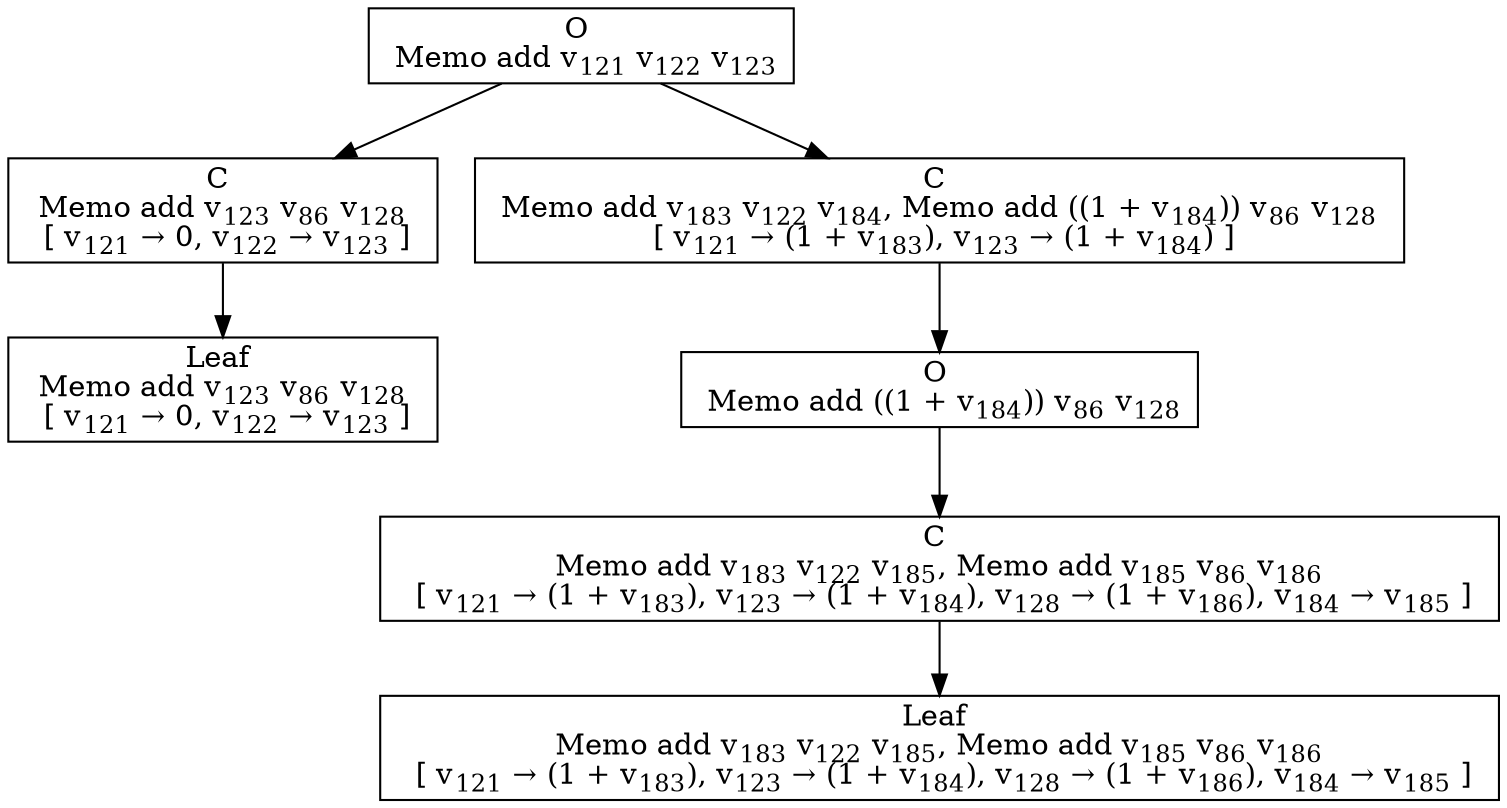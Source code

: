 digraph {
    graph [rankdir=TB
          ,bgcolor=transparent];
    node [shape=box
         ,fillcolor=white
         ,style=filled];
    0 [label=<O <BR/> Memo add v<SUB>121</SUB> v<SUB>122</SUB> v<SUB>123</SUB>>];
    1 [label=<C <BR/> Memo add v<SUB>123</SUB> v<SUB>86</SUB> v<SUB>128</SUB> <BR/>  [ v<SUB>121</SUB> &rarr; 0, v<SUB>122</SUB> &rarr; v<SUB>123</SUB> ] >];
    2 [label=<C <BR/> Memo add v<SUB>183</SUB> v<SUB>122</SUB> v<SUB>184</SUB>, Memo add ((1 + v<SUB>184</SUB>)) v<SUB>86</SUB> v<SUB>128</SUB> <BR/>  [ v<SUB>121</SUB> &rarr; (1 + v<SUB>183</SUB>), v<SUB>123</SUB> &rarr; (1 + v<SUB>184</SUB>) ] >];
    3 [label=<Leaf <BR/> Memo add v<SUB>123</SUB> v<SUB>86</SUB> v<SUB>128</SUB> <BR/>  [ v<SUB>121</SUB> &rarr; 0, v<SUB>122</SUB> &rarr; v<SUB>123</SUB> ] >];
    4 [label=<O <BR/> Memo add ((1 + v<SUB>184</SUB>)) v<SUB>86</SUB> v<SUB>128</SUB>>];
    5 [label=<C <BR/> Memo add v<SUB>183</SUB> v<SUB>122</SUB> v<SUB>185</SUB>, Memo add v<SUB>185</SUB> v<SUB>86</SUB> v<SUB>186</SUB> <BR/>  [ v<SUB>121</SUB> &rarr; (1 + v<SUB>183</SUB>), v<SUB>123</SUB> &rarr; (1 + v<SUB>184</SUB>), v<SUB>128</SUB> &rarr; (1 + v<SUB>186</SUB>), v<SUB>184</SUB> &rarr; v<SUB>185</SUB> ] >];
    6 [label=<Leaf <BR/> Memo add v<SUB>183</SUB> v<SUB>122</SUB> v<SUB>185</SUB>, Memo add v<SUB>185</SUB> v<SUB>86</SUB> v<SUB>186</SUB> <BR/>  [ v<SUB>121</SUB> &rarr; (1 + v<SUB>183</SUB>), v<SUB>123</SUB> &rarr; (1 + v<SUB>184</SUB>), v<SUB>128</SUB> &rarr; (1 + v<SUB>186</SUB>), v<SUB>184</SUB> &rarr; v<SUB>185</SUB> ] >];
    0 -> 1 [label=""];
    0 -> 2 [label=""];
    1 -> 3 [label=""];
    2 -> 4 [label=""];
    4 -> 5 [label=""];
    5 -> 6 [label=""];
}